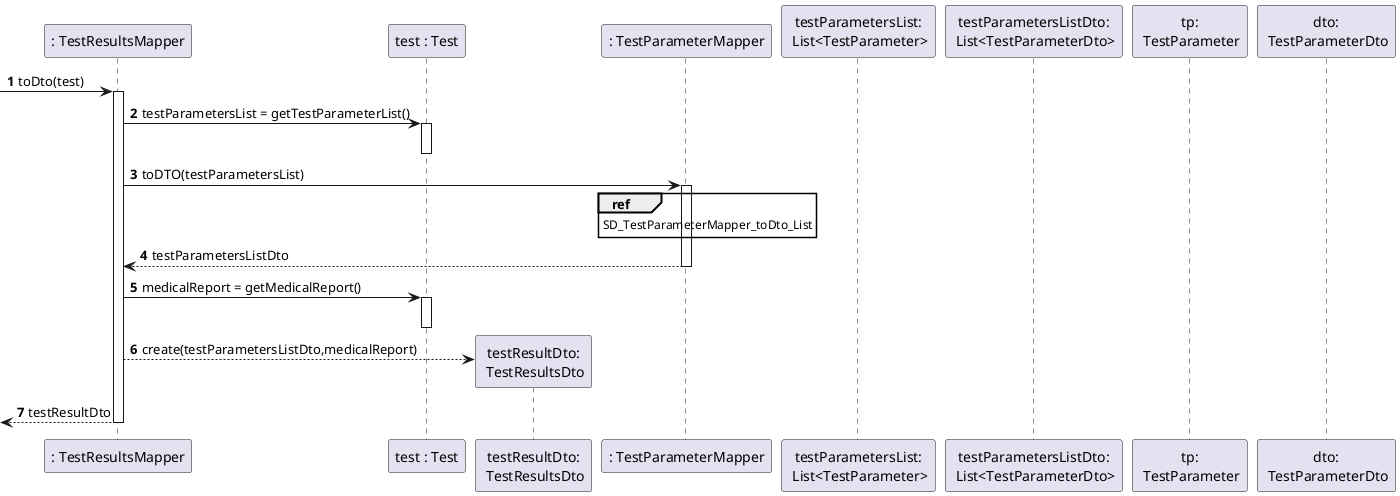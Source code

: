 @startuml
'https://plantuml.com/sequence-diagram
'hide footbox
autonumber

participant ": TestResultsMapper" as MAPPER
participant "test : Test" as TEST
participant "testResultDto:\n TestResultsDto" as TRDto
participant ": TestParameterMapper" as tpMAPPER
participant "testParametersList:\n List<TestParameter>" as lTP
participant "testParametersListDto:\n List<TestParameterDto>" as lTPDto
participant "tp:\n TestParameter" as TP
participant "dto:\n TestParameterDto" as TPDto
-> MAPPER : toDto(test)
activate MAPPER
MAPPER -> TEST : testParametersList = getTestParameterList()
activate TEST
deactivate TEST
MAPPER -> tpMAPPER : toDTO(testParametersList)
activate tpMAPPER
ref over tpMAPPER
SD_TestParameterMapper_toDto_List
end ref
tpMAPPER --> MAPPER : testParametersListDto
deactivate tpMAPPER
MAPPER -> TEST : medicalReport = getMedicalReport()
activate TEST
deactivate TEST
MAPPER --> TRDto ** : create(testParametersListDto,medicalReport)
<-- MAPPER : testResultDto
deactivate MAPPER

@enduml